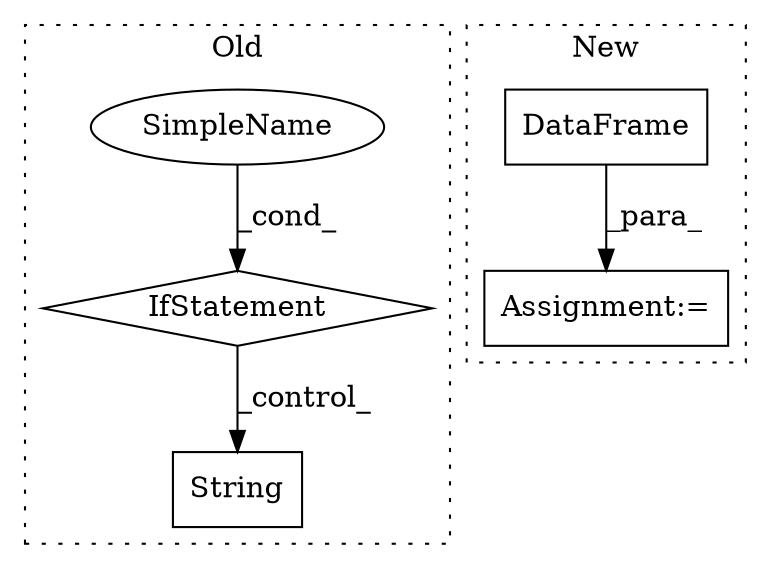 digraph G {
subgraph cluster0 {
1 [label="String" a="32" s="577,585" l="7,1" shape="box"];
4 [label="IfStatement" a="25" s="644" l="28" shape="diamond"];
5 [label="SimpleName" a="42" s="667" l="5" shape="ellipse"];
label = "Old";
style="dotted";
}
subgraph cluster1 {
2 [label="DataFrame" a="32" s="809,852" l="10,1" shape="box"];
3 [label="Assignment:=" a="7" s="1599" l="1" shape="box"];
label = "New";
style="dotted";
}
2 -> 3 [label="_para_"];
4 -> 1 [label="_control_"];
5 -> 4 [label="_cond_"];
}